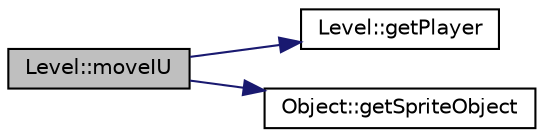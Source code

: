 digraph "Level::moveIU"
{
  edge [fontname="Helvetica",fontsize="10",labelfontname="Helvetica",labelfontsize="10"];
  node [fontname="Helvetica",fontsize="10",shape=record];
  rankdir="LR";
  Node1 [label="Level::moveIU",height=0.2,width=0.4,color="black", fillcolor="grey75", style="filled" fontcolor="black"];
  Node1 -> Node2 [color="midnightblue",fontsize="10",style="solid",fontname="Helvetica"];
  Node2 [label="Level::getPlayer",height=0.2,width=0.4,color="black", fillcolor="white", style="filled",URL="$class_level.html#a98b9579253fbf55f7d631853c4cd7e9c",tooltip="Return the player in the level. "];
  Node1 -> Node3 [color="midnightblue",fontsize="10",style="solid",fontname="Helvetica"];
  Node3 [label="Object::getSpriteObject",height=0.2,width=0.4,color="black", fillcolor="white", style="filled",URL="$class_object.html#ae8e20b37d4ea189e187ba7e1762f30ce",tooltip="Return the sprite of the object. "];
}
